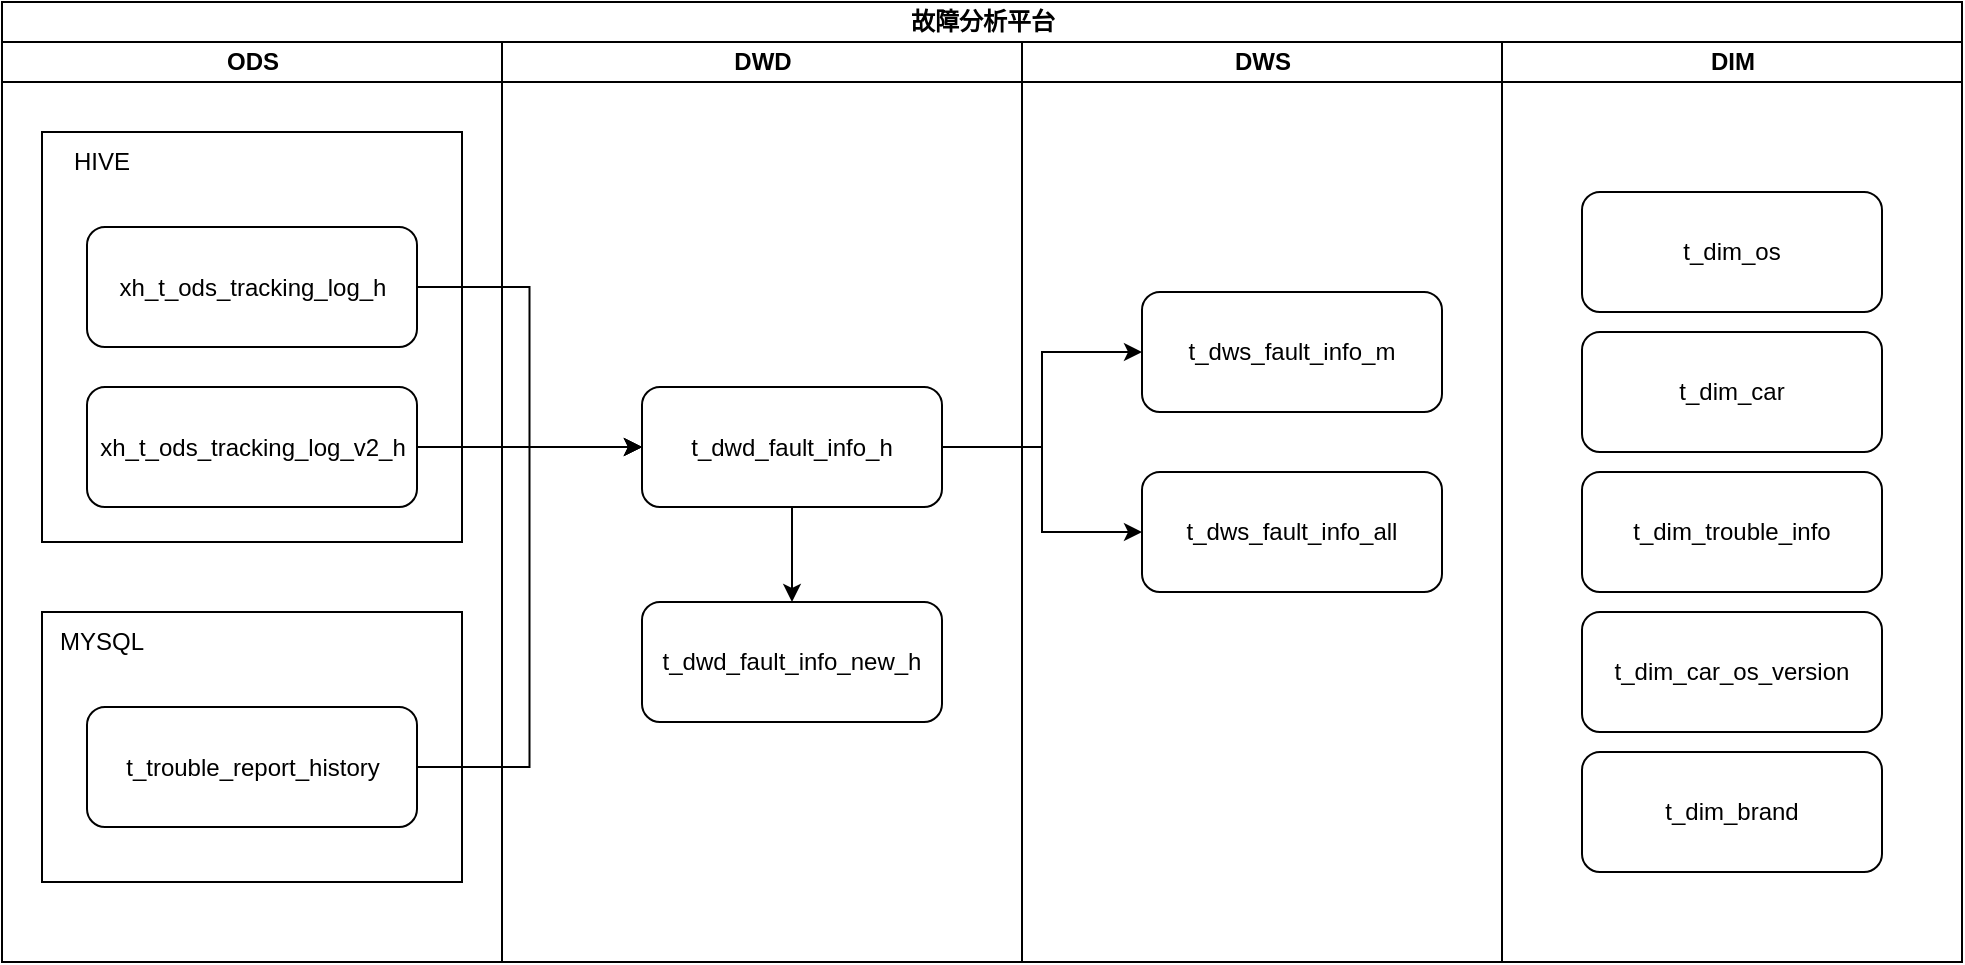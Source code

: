 <mxfile version="24.7.8">
  <diagram name="第 1 页" id="EvpwKrKA3-EfutIVr8yf">
    <mxGraphModel dx="1386" dy="749" grid="1" gridSize="10" guides="1" tooltips="1" connect="1" arrows="1" fold="1" page="1" pageScale="1" pageWidth="827" pageHeight="1169" math="0" shadow="0">
      <root>
        <mxCell id="0" />
        <mxCell id="1" parent="0" />
        <mxCell id="E8TL_koa1jEblqHzp171-4" value="故障分析平台" style="swimlane;childLayout=stackLayout;resizeParent=1;resizeParentMax=0;startSize=20;html=1;" vertex="1" parent="1">
          <mxGeometry x="180.0" y="105" width="980" height="480" as="geometry" />
        </mxCell>
        <mxCell id="E8TL_koa1jEblqHzp171-5" value="ODS" style="swimlane;startSize=20;html=1;" vertex="1" parent="E8TL_koa1jEblqHzp171-4">
          <mxGeometry y="20" width="250" height="460" as="geometry" />
        </mxCell>
        <mxCell id="E8TL_koa1jEblqHzp171-11" value="" style="rounded=0;whiteSpace=wrap;html=1;" vertex="1" parent="E8TL_koa1jEblqHzp171-5">
          <mxGeometry x="20" y="45" width="210" height="205" as="geometry" />
        </mxCell>
        <mxCell id="E8TL_koa1jEblqHzp171-9" value="xh_t_ods_tracking_log_h" style="rounded=1;whiteSpace=wrap;html=1;" vertex="1" parent="E8TL_koa1jEblqHzp171-5">
          <mxGeometry x="42.5" y="92.5" width="165" height="60" as="geometry" />
        </mxCell>
        <mxCell id="E8TL_koa1jEblqHzp171-10" value="xh_t_ods_tracking_log_v2_h" style="rounded=1;whiteSpace=wrap;html=1;" vertex="1" parent="E8TL_koa1jEblqHzp171-5">
          <mxGeometry x="42.5" y="172.5" width="165" height="60" as="geometry" />
        </mxCell>
        <mxCell id="E8TL_koa1jEblqHzp171-12" value="HIVE" style="text;html=1;align=center;verticalAlign=middle;whiteSpace=wrap;rounded=0;" vertex="1" parent="E8TL_koa1jEblqHzp171-5">
          <mxGeometry x="20.0" y="45" width="60" height="30" as="geometry" />
        </mxCell>
        <mxCell id="E8TL_koa1jEblqHzp171-13" value="" style="rounded=0;whiteSpace=wrap;html=1;" vertex="1" parent="E8TL_koa1jEblqHzp171-5">
          <mxGeometry x="20" y="285" width="210" height="135" as="geometry" />
        </mxCell>
        <mxCell id="E8TL_koa1jEblqHzp171-14" value="MYSQL" style="text;html=1;align=center;verticalAlign=middle;whiteSpace=wrap;rounded=0;" vertex="1" parent="E8TL_koa1jEblqHzp171-5">
          <mxGeometry x="20.0" y="285" width="60" height="30" as="geometry" />
        </mxCell>
        <mxCell id="E8TL_koa1jEblqHzp171-15" value="t_trouble_report_history" style="rounded=1;whiteSpace=wrap;html=1;" vertex="1" parent="E8TL_koa1jEblqHzp171-5">
          <mxGeometry x="42.5" y="332.5" width="165" height="60" as="geometry" />
        </mxCell>
        <mxCell id="E8TL_koa1jEblqHzp171-6" value="DWD" style="swimlane;startSize=20;html=1;" vertex="1" parent="E8TL_koa1jEblqHzp171-4">
          <mxGeometry x="250" y="20" width="260" height="460" as="geometry" />
        </mxCell>
        <mxCell id="E8TL_koa1jEblqHzp171-23" style="edgeStyle=orthogonalEdgeStyle;rounded=0;orthogonalLoop=1;jettySize=auto;html=1;exitX=0.5;exitY=1;exitDx=0;exitDy=0;entryX=0.5;entryY=0;entryDx=0;entryDy=0;" edge="1" parent="E8TL_koa1jEblqHzp171-6" source="E8TL_koa1jEblqHzp171-16" target="E8TL_koa1jEblqHzp171-22">
          <mxGeometry relative="1" as="geometry" />
        </mxCell>
        <mxCell id="E8TL_koa1jEblqHzp171-16" value="t_dwd_fault_info_h" style="rounded=1;whiteSpace=wrap;html=1;" vertex="1" parent="E8TL_koa1jEblqHzp171-6">
          <mxGeometry x="70" y="172.5" width="150" height="60" as="geometry" />
        </mxCell>
        <mxCell id="E8TL_koa1jEblqHzp171-22" value="t_dwd_fault_info_new_h" style="rounded=1;whiteSpace=wrap;html=1;" vertex="1" parent="E8TL_koa1jEblqHzp171-6">
          <mxGeometry x="70" y="280" width="150" height="60" as="geometry" />
        </mxCell>
        <mxCell id="E8TL_koa1jEblqHzp171-7" value="DWS" style="swimlane;startSize=20;html=1;" vertex="1" parent="E8TL_koa1jEblqHzp171-4">
          <mxGeometry x="510" y="20" width="240" height="460" as="geometry" />
        </mxCell>
        <mxCell id="E8TL_koa1jEblqHzp171-29" value="t_dws_fault_info_m" style="rounded=1;whiteSpace=wrap;html=1;" vertex="1" parent="E8TL_koa1jEblqHzp171-7">
          <mxGeometry x="60" y="125" width="150" height="60" as="geometry" />
        </mxCell>
        <mxCell id="E8TL_koa1jEblqHzp171-30" value="t_dws_fault_info_all" style="rounded=1;whiteSpace=wrap;html=1;" vertex="1" parent="E8TL_koa1jEblqHzp171-7">
          <mxGeometry x="60" y="215" width="150" height="60" as="geometry" />
        </mxCell>
        <mxCell id="E8TL_koa1jEblqHzp171-8" value="DIM" style="swimlane;startSize=20;html=1;" vertex="1" parent="E8TL_koa1jEblqHzp171-4">
          <mxGeometry x="750" y="20" width="230" height="460" as="geometry" />
        </mxCell>
        <mxCell id="E8TL_koa1jEblqHzp171-24" value="t_dim_car_os_version" style="rounded=1;whiteSpace=wrap;html=1;" vertex="1" parent="E8TL_koa1jEblqHzp171-8">
          <mxGeometry x="40" y="285" width="150" height="60" as="geometry" />
        </mxCell>
        <mxCell id="E8TL_koa1jEblqHzp171-25" value="t_dim_trouble_info" style="rounded=1;whiteSpace=wrap;html=1;" vertex="1" parent="E8TL_koa1jEblqHzp171-8">
          <mxGeometry x="40" y="215" width="150" height="60" as="geometry" />
        </mxCell>
        <mxCell id="E8TL_koa1jEblqHzp171-26" value="t_dim_car" style="rounded=1;whiteSpace=wrap;html=1;" vertex="1" parent="E8TL_koa1jEblqHzp171-8">
          <mxGeometry x="40" y="145" width="150" height="60" as="geometry" />
        </mxCell>
        <mxCell id="E8TL_koa1jEblqHzp171-27" value="t_dim_os" style="rounded=1;whiteSpace=wrap;html=1;" vertex="1" parent="E8TL_koa1jEblqHzp171-8">
          <mxGeometry x="40" y="75" width="150" height="60" as="geometry" />
        </mxCell>
        <mxCell id="E8TL_koa1jEblqHzp171-28" value="t_dim_brand" style="rounded=1;whiteSpace=wrap;html=1;" vertex="1" parent="E8TL_koa1jEblqHzp171-8">
          <mxGeometry x="40" y="355" width="150" height="60" as="geometry" />
        </mxCell>
        <mxCell id="E8TL_koa1jEblqHzp171-17" style="edgeStyle=orthogonalEdgeStyle;rounded=0;orthogonalLoop=1;jettySize=auto;html=1;exitX=1;exitY=0.5;exitDx=0;exitDy=0;entryX=0;entryY=0.5;entryDx=0;entryDy=0;" edge="1" parent="E8TL_koa1jEblqHzp171-4" source="E8TL_koa1jEblqHzp171-9" target="E8TL_koa1jEblqHzp171-16">
          <mxGeometry relative="1" as="geometry" />
        </mxCell>
        <mxCell id="E8TL_koa1jEblqHzp171-18" style="edgeStyle=orthogonalEdgeStyle;rounded=0;orthogonalLoop=1;jettySize=auto;html=1;exitX=1;exitY=0.5;exitDx=0;exitDy=0;entryX=0;entryY=0.5;entryDx=0;entryDy=0;" edge="1" parent="E8TL_koa1jEblqHzp171-4" source="E8TL_koa1jEblqHzp171-10" target="E8TL_koa1jEblqHzp171-16">
          <mxGeometry relative="1" as="geometry" />
        </mxCell>
        <mxCell id="E8TL_koa1jEblqHzp171-19" style="edgeStyle=orthogonalEdgeStyle;rounded=0;orthogonalLoop=1;jettySize=auto;html=1;exitX=1;exitY=0.5;exitDx=0;exitDy=0;entryX=0;entryY=0.5;entryDx=0;entryDy=0;" edge="1" parent="E8TL_koa1jEblqHzp171-4" source="E8TL_koa1jEblqHzp171-15" target="E8TL_koa1jEblqHzp171-16">
          <mxGeometry relative="1" as="geometry" />
        </mxCell>
        <mxCell id="E8TL_koa1jEblqHzp171-31" style="edgeStyle=orthogonalEdgeStyle;rounded=0;orthogonalLoop=1;jettySize=auto;html=1;exitX=1;exitY=0.5;exitDx=0;exitDy=0;entryX=0;entryY=0.5;entryDx=0;entryDy=0;" edge="1" parent="E8TL_koa1jEblqHzp171-4" source="E8TL_koa1jEblqHzp171-16" target="E8TL_koa1jEblqHzp171-29">
          <mxGeometry relative="1" as="geometry" />
        </mxCell>
        <mxCell id="E8TL_koa1jEblqHzp171-32" style="edgeStyle=orthogonalEdgeStyle;rounded=0;orthogonalLoop=1;jettySize=auto;html=1;exitX=1;exitY=0.5;exitDx=0;exitDy=0;entryX=0;entryY=0.5;entryDx=0;entryDy=0;" edge="1" parent="E8TL_koa1jEblqHzp171-4" source="E8TL_koa1jEblqHzp171-16" target="E8TL_koa1jEblqHzp171-30">
          <mxGeometry relative="1" as="geometry" />
        </mxCell>
      </root>
    </mxGraphModel>
  </diagram>
</mxfile>

